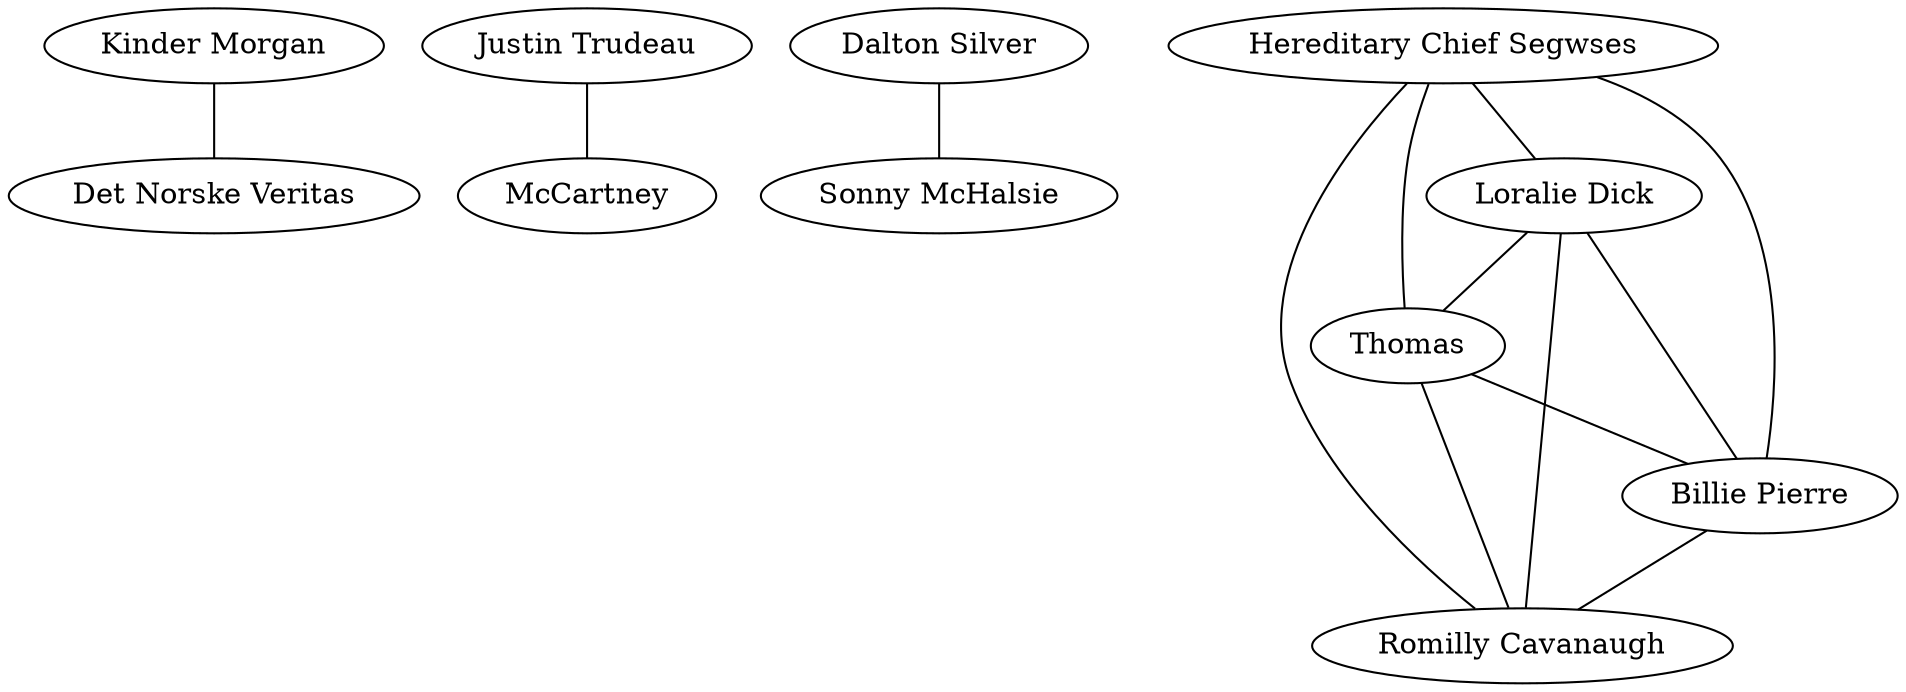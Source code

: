 strict graph "Trans Mountain oil spill" {
	"Kinder Morgan"
	"Det Norske Veritas"
	"Kinder Morgan" -- "Det Norske Veritas"
	"Justin Trudeau"
	McCartney
	"Justin Trudeau" -- McCartney
	"Dalton Silver"
	"Sonny McHalsie"
	"Dalton Silver" -- "Sonny McHalsie"
	"Hereditary Chief Segwses"
	"Loralie Dick"
	"Hereditary Chief Segwses" -- "Loralie Dick"
	"Hereditary Chief Segwses"
	Thomas
	"Hereditary Chief Segwses" -- Thomas
	"Hereditary Chief Segwses"
	"Billie Pierre"
	"Hereditary Chief Segwses" -- "Billie Pierre"
	"Hereditary Chief Segwses"
	"Romilly Cavanaugh"
	"Hereditary Chief Segwses" -- "Romilly Cavanaugh"
	"Loralie Dick"
	"Loralie Dick" -- Thomas
	"Loralie Dick"
	"Billie Pierre"
	"Loralie Dick" -- "Billie Pierre"
	"Loralie Dick"
	"Romilly Cavanaugh"
	"Loralie Dick" -- "Romilly Cavanaugh"
	"Billie Pierre"
	Thomas -- "Billie Pierre"
	"Romilly Cavanaugh"
	Thomas -- "Romilly Cavanaugh"
	"Billie Pierre"
	"Romilly Cavanaugh"
	"Billie Pierre" -- "Romilly Cavanaugh"
}
